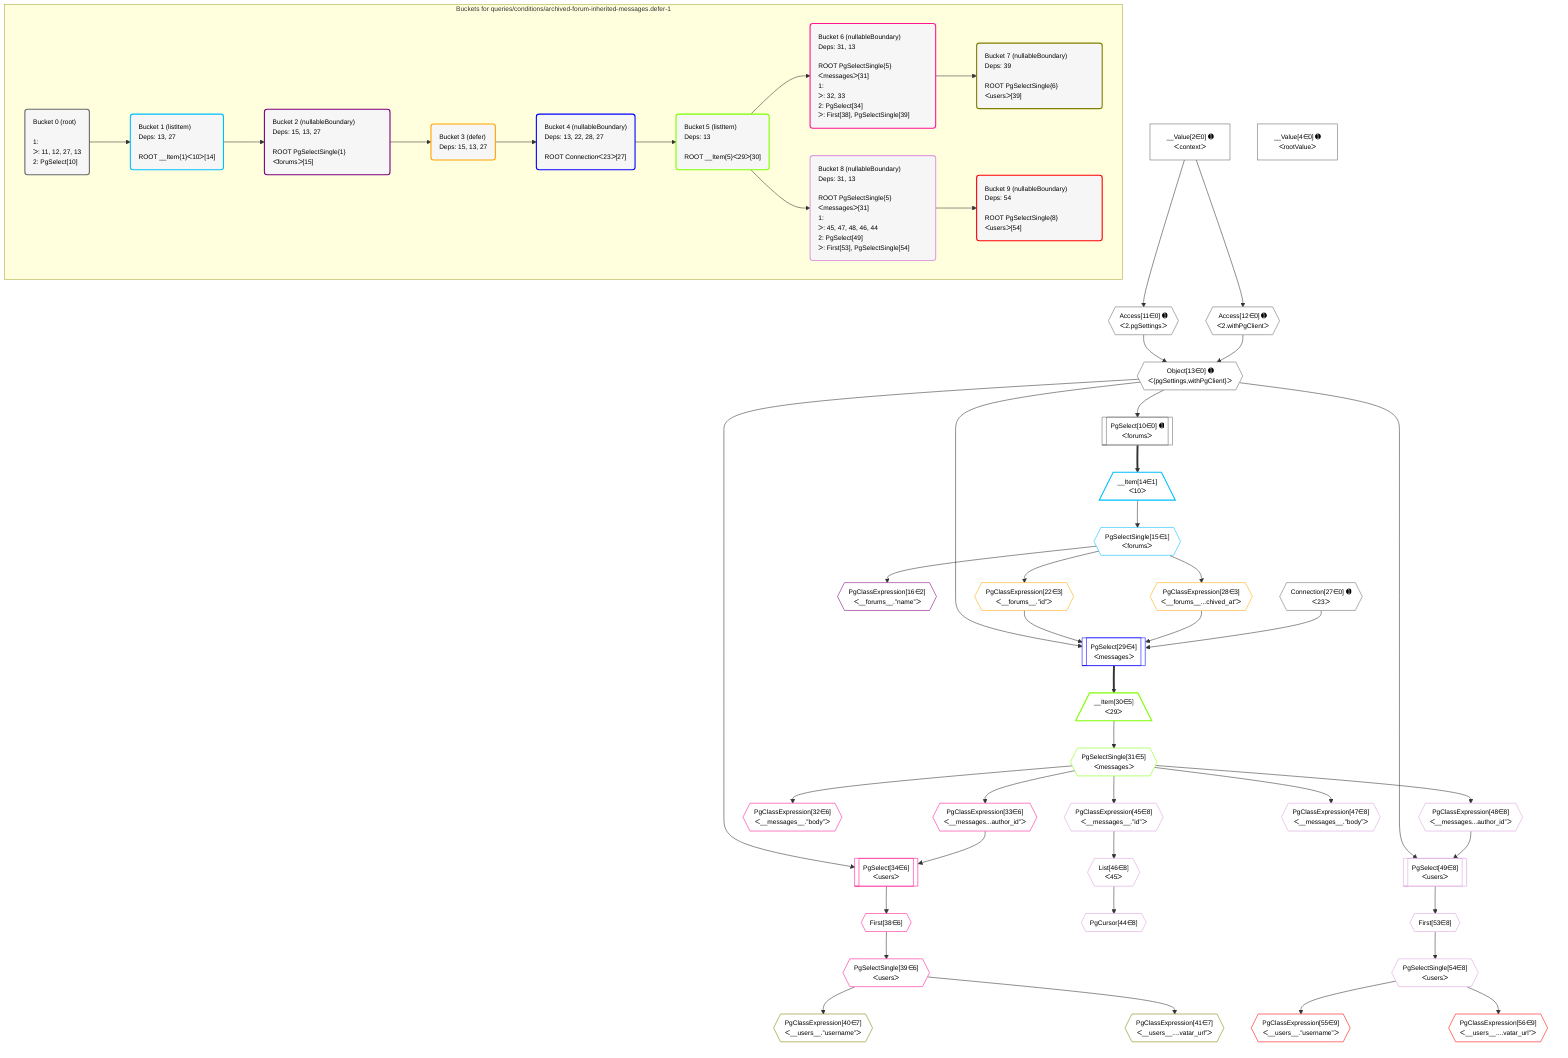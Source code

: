 %%{init: {'themeVariables': { 'fontSize': '12px'}}}%%
graph TD
    classDef path fill:#eee,stroke:#000,color:#000
    classDef plan fill:#fff,stroke-width:1px,color:#000
    classDef itemplan fill:#fff,stroke-width:2px,color:#000
    classDef unbatchedplan fill:#dff,stroke-width:1px,color:#000
    classDef sideeffectplan fill:#fcc,stroke-width:2px,color:#000
    classDef bucket fill:#f6f6f6,color:#000,stroke-width:2px,text-align:left


    %% plan dependencies
    Object13{{"Object[13∈0] ➊<br />ᐸ{pgSettings,withPgClient}ᐳ"}}:::plan
    Access11{{"Access[11∈0] ➊<br />ᐸ2.pgSettingsᐳ"}}:::plan
    Access12{{"Access[12∈0] ➊<br />ᐸ2.withPgClientᐳ"}}:::plan
    Access11 & Access12 --> Object13
    PgSelect10[["PgSelect[10∈0] ➊<br />ᐸforumsᐳ"]]:::plan
    Object13 --> PgSelect10
    __Value2["__Value[2∈0] ➊<br />ᐸcontextᐳ"]:::plan
    __Value2 --> Access11
    __Value2 --> Access12
    __Value4["__Value[4∈0] ➊<br />ᐸrootValueᐳ"]:::plan
    Connection27{{"Connection[27∈0] ➊<br />ᐸ23ᐳ"}}:::plan
    __Item14[/"__Item[14∈1]<br />ᐸ10ᐳ"\]:::itemplan
    PgSelect10 ==> __Item14
    PgSelectSingle15{{"PgSelectSingle[15∈1]<br />ᐸforumsᐳ"}}:::plan
    __Item14 --> PgSelectSingle15
    PgClassExpression16{{"PgClassExpression[16∈2]<br />ᐸ__forums__.”name”ᐳ"}}:::plan
    PgSelectSingle15 --> PgClassExpression16
    PgClassExpression22{{"PgClassExpression[22∈3]<br />ᐸ__forums__.”id”ᐳ"}}:::plan
    PgSelectSingle15 --> PgClassExpression22
    PgClassExpression28{{"PgClassExpression[28∈3]<br />ᐸ__forums__...chived_at”ᐳ"}}:::plan
    PgSelectSingle15 --> PgClassExpression28
    PgSelect29[["PgSelect[29∈4]<br />ᐸmessagesᐳ"]]:::plan
    Object13 & PgClassExpression22 & PgClassExpression28 & Connection27 --> PgSelect29
    __Item30[/"__Item[30∈5]<br />ᐸ29ᐳ"\]:::itemplan
    PgSelect29 ==> __Item30
    PgSelectSingle31{{"PgSelectSingle[31∈5]<br />ᐸmessagesᐳ"}}:::plan
    __Item30 --> PgSelectSingle31
    PgSelect34[["PgSelect[34∈6]<br />ᐸusersᐳ"]]:::plan
    PgClassExpression33{{"PgClassExpression[33∈6]<br />ᐸ__messages...author_id”ᐳ"}}:::plan
    Object13 & PgClassExpression33 --> PgSelect34
    PgClassExpression32{{"PgClassExpression[32∈6]<br />ᐸ__messages__.”body”ᐳ"}}:::plan
    PgSelectSingle31 --> PgClassExpression32
    PgSelectSingle31 --> PgClassExpression33
    First38{{"First[38∈6]"}}:::plan
    PgSelect34 --> First38
    PgSelectSingle39{{"PgSelectSingle[39∈6]<br />ᐸusersᐳ"}}:::plan
    First38 --> PgSelectSingle39
    PgClassExpression40{{"PgClassExpression[40∈7]<br />ᐸ__users__.”username”ᐳ"}}:::plan
    PgSelectSingle39 --> PgClassExpression40
    PgClassExpression41{{"PgClassExpression[41∈7]<br />ᐸ__users__....vatar_url”ᐳ"}}:::plan
    PgSelectSingle39 --> PgClassExpression41
    PgSelect49[["PgSelect[49∈8]<br />ᐸusersᐳ"]]:::plan
    PgClassExpression48{{"PgClassExpression[48∈8]<br />ᐸ__messages...author_id”ᐳ"}}:::plan
    Object13 & PgClassExpression48 --> PgSelect49
    PgCursor44{{"PgCursor[44∈8]"}}:::plan
    List46{{"List[46∈8]<br />ᐸ45ᐳ"}}:::plan
    List46 --> PgCursor44
    PgClassExpression45{{"PgClassExpression[45∈8]<br />ᐸ__messages__.”id”ᐳ"}}:::plan
    PgSelectSingle31 --> PgClassExpression45
    PgClassExpression45 --> List46
    PgClassExpression47{{"PgClassExpression[47∈8]<br />ᐸ__messages__.”body”ᐳ"}}:::plan
    PgSelectSingle31 --> PgClassExpression47
    PgSelectSingle31 --> PgClassExpression48
    First53{{"First[53∈8]"}}:::plan
    PgSelect49 --> First53
    PgSelectSingle54{{"PgSelectSingle[54∈8]<br />ᐸusersᐳ"}}:::plan
    First53 --> PgSelectSingle54
    PgClassExpression55{{"PgClassExpression[55∈9]<br />ᐸ__users__.”username”ᐳ"}}:::plan
    PgSelectSingle54 --> PgClassExpression55
    PgClassExpression56{{"PgClassExpression[56∈9]<br />ᐸ__users__....vatar_url”ᐳ"}}:::plan
    PgSelectSingle54 --> PgClassExpression56

    %% define steps

    subgraph "Buckets for queries/conditions/archived-forum-inherited-messages.defer-1"
    Bucket0("Bucket 0 (root)<br /><br />1: <br />ᐳ: 11, 12, 27, 13<br />2: PgSelect[10]"):::bucket
    classDef bucket0 stroke:#696969
    class Bucket0,__Value2,__Value4,PgSelect10,Access11,Access12,Object13,Connection27 bucket0
    Bucket1("Bucket 1 (listItem)<br />Deps: 13, 27<br /><br />ROOT __Item{1}ᐸ10ᐳ[14]"):::bucket
    classDef bucket1 stroke:#00bfff
    class Bucket1,__Item14,PgSelectSingle15 bucket1
    Bucket2("Bucket 2 (nullableBoundary)<br />Deps: 15, 13, 27<br /><br />ROOT PgSelectSingle{1}ᐸforumsᐳ[15]"):::bucket
    classDef bucket2 stroke:#7f007f
    class Bucket2,PgClassExpression16 bucket2
    Bucket3("Bucket 3 (defer)<br />Deps: 15, 13, 27"):::bucket
    classDef bucket3 stroke:#ffa500
    class Bucket3,PgClassExpression22,PgClassExpression28 bucket3
    Bucket4("Bucket 4 (nullableBoundary)<br />Deps: 13, 22, 28, 27<br /><br />ROOT Connectionᐸ23ᐳ[27]"):::bucket
    classDef bucket4 stroke:#0000ff
    class Bucket4,PgSelect29 bucket4
    Bucket5("Bucket 5 (listItem)<br />Deps: 13<br /><br />ROOT __Item{5}ᐸ29ᐳ[30]"):::bucket
    classDef bucket5 stroke:#7fff00
    class Bucket5,__Item30,PgSelectSingle31 bucket5
    Bucket6("Bucket 6 (nullableBoundary)<br />Deps: 31, 13<br /><br />ROOT PgSelectSingle{5}ᐸmessagesᐳ[31]<br />1: <br />ᐳ: 32, 33<br />2: PgSelect[34]<br />ᐳ: First[38], PgSelectSingle[39]"):::bucket
    classDef bucket6 stroke:#ff1493
    class Bucket6,PgClassExpression32,PgClassExpression33,PgSelect34,First38,PgSelectSingle39 bucket6
    Bucket7("Bucket 7 (nullableBoundary)<br />Deps: 39<br /><br />ROOT PgSelectSingle{6}ᐸusersᐳ[39]"):::bucket
    classDef bucket7 stroke:#808000
    class Bucket7,PgClassExpression40,PgClassExpression41 bucket7
    Bucket8("Bucket 8 (nullableBoundary)<br />Deps: 31, 13<br /><br />ROOT PgSelectSingle{5}ᐸmessagesᐳ[31]<br />1: <br />ᐳ: 45, 47, 48, 46, 44<br />2: PgSelect[49]<br />ᐳ: First[53], PgSelectSingle[54]"):::bucket
    classDef bucket8 stroke:#dda0dd
    class Bucket8,PgCursor44,PgClassExpression45,List46,PgClassExpression47,PgClassExpression48,PgSelect49,First53,PgSelectSingle54 bucket8
    Bucket9("Bucket 9 (nullableBoundary)<br />Deps: 54<br /><br />ROOT PgSelectSingle{8}ᐸusersᐳ[54]"):::bucket
    classDef bucket9 stroke:#ff0000
    class Bucket9,PgClassExpression55,PgClassExpression56 bucket9
    Bucket0 --> Bucket1
    Bucket1 --> Bucket2
    Bucket2 --> Bucket3
    Bucket3 --> Bucket4
    Bucket4 --> Bucket5
    Bucket5 --> Bucket6 & Bucket8
    Bucket6 --> Bucket7
    Bucket8 --> Bucket9
    end